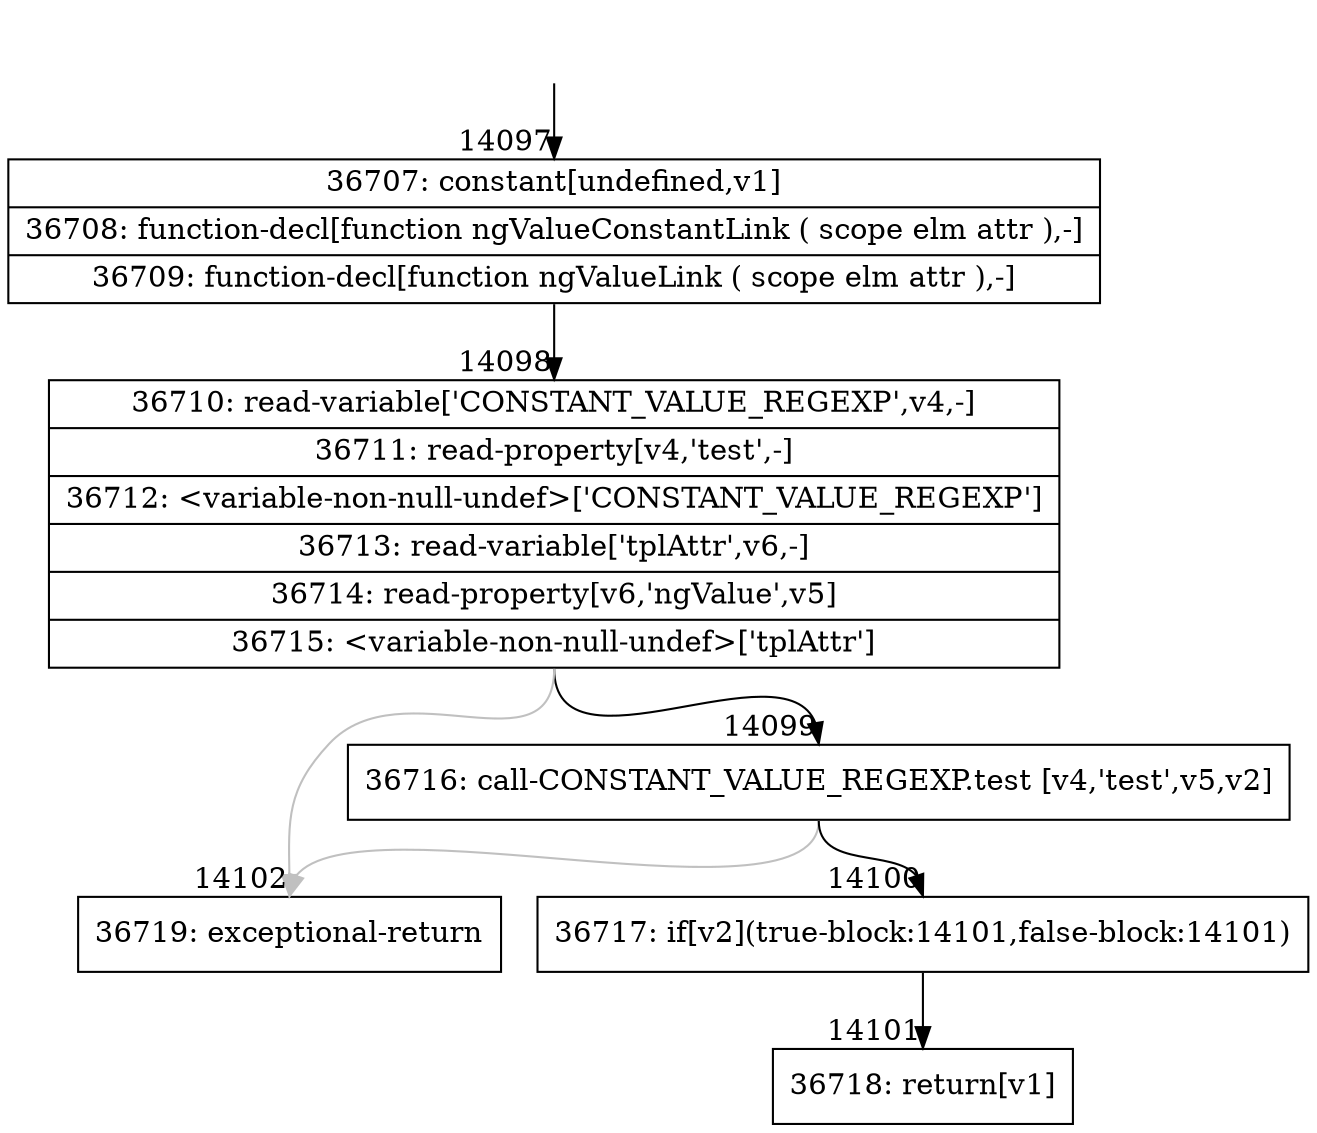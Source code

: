 digraph {
rankdir="TD"
BB_entry1103[shape=none,label=""];
BB_entry1103 -> BB14097 [tailport=s, headport=n, headlabel="    14097"]
BB14097 [shape=record label="{36707: constant[undefined,v1]|36708: function-decl[function ngValueConstantLink ( scope elm attr ),-]|36709: function-decl[function ngValueLink ( scope elm attr ),-]}" ] 
BB14097 -> BB14098 [tailport=s, headport=n, headlabel="      14098"]
BB14098 [shape=record label="{36710: read-variable['CONSTANT_VALUE_REGEXP',v4,-]|36711: read-property[v4,'test',-]|36712: \<variable-non-null-undef\>['CONSTANT_VALUE_REGEXP']|36713: read-variable['tplAttr',v6,-]|36714: read-property[v6,'ngValue',v5]|36715: \<variable-non-null-undef\>['tplAttr']}" ] 
BB14098 -> BB14099 [tailport=s, headport=n, headlabel="      14099"]
BB14098 -> BB14102 [tailport=s, headport=n, color=gray, headlabel="      14102"]
BB14099 [shape=record label="{36716: call-CONSTANT_VALUE_REGEXP.test [v4,'test',v5,v2]}" ] 
BB14099 -> BB14100 [tailport=s, headport=n, headlabel="      14100"]
BB14099 -> BB14102 [tailport=s, headport=n, color=gray]
BB14100 [shape=record label="{36717: if[v2](true-block:14101,false-block:14101)}" ] 
BB14100 -> BB14101 [tailport=s, headport=n, headlabel="      14101"]
BB14101 [shape=record label="{36718: return[v1]}" ] 
BB14102 [shape=record label="{36719: exceptional-return}" ] 
//#$~ 22086
}
